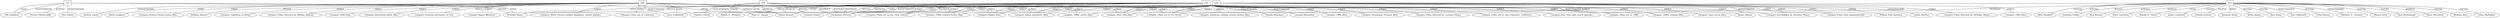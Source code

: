 graph dbpedia {
"227" [shape=box];
"450" [shape=box];
"222" [shape=box];
"229" [shape=box];
"228" [shape=box];
"230" [shape=box];
"230" -- "Harve_Bennett" [label="writer"];
"230" -- "Category_American_comedy_science_fiction_films" [label="subject"];
"228" -- "Paramount_Pictures" [label="studio"];
"450" -- "Category_Worst_Picture_Golden_Raspberry_Award_winners" [label="subject"];
"229" -- "Leonard_Nimoy" [label="director"];
"227" -- "Hiro_Narita" [label="cinematography"];
"450" -- "Category_Films_set_in_California" [label="subject"];
"227" -- "Paramount_Pictures" [label="distributor"];
"222" -- "Jerry_Goldsmith" [label="musicComposer"];
"450" -- "Harve_Bennett" [label="producer"];
"228" -- "Category_Films_set_in_the_23rd_century" [label="subject"];
"230" -- "Donald_Peterman" [label="cinematography"];
"450" -- "Category_1980s_science_fiction_films" [label="subject"];
"230" -- "Nicholas_Meyer" [label="writer"];
"222" -- "Peter_Lauritson" [label="producer"];
"228" -- "Category_Sequel_films" [label="subject"];
"228" -- "Paramount_Pictures" [label="distributor"];
"230" -- "Leonard_Rosenman" [label="musicComposer"];
"229" -- "Paramount_Pictures" [label="distributor"];
"230" -- "Category_Films_set_in_the_23rd_century" [label="subject"];
"230" -- "Category_1986_films" [label="subject"];
"222" -- "Ronald_D__Moore" [label="writer"];
"230" -- "Category_Screenplays_by_Nicholas_Meyer" [label="subject"];
"229" -- "James_Horner" [label="musicComposer"];
"230" -- "Category_Paramount_Pictures_films" [label="subject"];
"222" -- "James_Cromwell" [label="starring"];
"228" -- "Category_Space_adventure_films" [label="subject"];
"227" -- "Nicholas_Meyer" [label="director"];
"228" -- "Category_Star_Trek_films" [label="subject"];
"450" -- "Category_1980s_action_films" [label="subject"];
"450" -- "Category_Films_set_in_the_23rd_century" [label="subject"];
"450" -- "Peter_E__Berger" [label="editing"];
"450" -- "Andrew_Laszlo" [label="cinematography"];
"228" -- "Nicholas_Meyer" [label="director"];
"227" -- "Cliff_Eidelman" [label="musicComposer"];
"222" -- "Patrick_Stewart" [label="starring"];
"450" -- "Jerry_Goldsmith" [label="music"];
"230" -- "Category_Films_directed_by_Leonard_Nimoy" [label="subject"];
"222" -- "Brannon_Braga" [label="writer"];
"228" -- "Gayne_Rescher" [label="cinematography"];
"222" -- "Brent_Spiner" [label="starring"];
"222" -- "Alice_Krige" [label="starring"];
"222" -- "Joel_Goldsmith" [label="musicComposer"];
"230" -- "Category_Sequel_films" [label="subject"];
"222" -- "Paramount_Pictures" [label="distributor"];
"228" -- "Category_Screenplays_by_Nicholas_Meyer" [label="subject"];
"450" -- "Category_Sequel_films" [label="subject"];
"228" -- "Category_Films_directed_by_Nicholas_Meyer" [label="subject"];
"222" -- "LeVar_Burton" [label="starring"];
"228" -- "Category_Films_set_in_the_future" [label="subject"];
"230" -- "Category_Star_Trek_films" [label="subject"];
"222" -- "Matthew_F__Leonetti" [label="cinematography"];
"450" -- "Category_Space_adventure_films" [label="subject"];
"450" -- "David_Loughery" [label="writer"];
"229" -- "Charles_Correll" [label="cinematography"];
"230" -- "Category_Films_shot_anamorphically" [label="subject"];
"229" -- "Robert_F__Shugrue" [label="editing"];
"227" -- "Nicholas_Meyer" [label="writer"];
"450" -- "Paramount_Pictures" [label="distributor"];
"230" -- "Category_Films_set_in_San_Francisco__California" [label="subject"];
"222" -- "Marina_Sirtis" [label="starring"];
"230" -- "Peter_E__Berger" [label="editing"];
"222" -- "Neal_McDonough" [label="starring"];
"450" -- "Category_Science_fiction_action_films" [label="subject"];
"222" -- "Marty_Hornstein" [label="producer"];
"229" -- "Harve_Bennett" [label="writer"];
"227" -- "Cliff_Eidelman" [label="music"];
"450" -- "William_Shatner" [label="director"];
"228" -- "Category_Films_shot_anamorphically" [label="subject"];
"230" -- "Category_Star_Trek_time_travel_episodes" [label="subject"];
"450" -- "Category_California_in_fiction" [label="subject"];
"228" -- "Category_1980s_science_fiction_films" [label="subject"];
"450" -- "Category_Films_directed_by_William_Shatner" [label="subject"];
"222" -- "Michael_Dorn" [label="starring"];
"222" -- "Gates_McFadden" [label="starring"];
"230" -- "Leonard_Nimoy" [label="director"];
"228" -- "Category_1980s_action_films" [label="subject"];
"228" -- "Category_1982_films" [label="subject"];
"222" -- "Alfre_Woodard" [label="starring"];
"450" -- "Category_1989_films" [label="subject"];
"450" -- "Category_Films_set_in_the_future" [label="subject"];
"230" -- "Category_Films_set_in_1986" [label="subject"];
"450" -- "Category_Directorial_debut_films" [label="subject"];
"222" -- "Jonathan_Frakes" [label="director"];
"230" -- "Category_Space_adventure_films" [label="subject"];
"228" -- "James_Horner" [label="musicComposer"];
"222" -- "Rick_Berman" [label="producer"];
"227" -- "Steven_Charles_Jaffe" [label="producer"];
"450" -- "Category_Fictional_portrayals_of_God" [label="subject"];
"230" -- "Category_1980s_comedy_films" [label="subject"];
"222" -- "Jonathan_Frakes" [label="starring"];
"230" -- "Category_1980s_science_fiction_films" [label="subject"];
"229" -- "Harve_Bennett" [label="producer"];
"450" -- "Category_Space_Westerns" [label="subject"];
"230" -- "Category_Time_travel_films" [label="subject"];
"230" -- "Harve_Bennett" [label="producer"];
"450" -- "Jerry_Goldsmith" [label="musicComposer"];
"230" -- "Paramount_Pictures" [label="distributor"];
"450" -- "Category_Star_Trek_films" [label="subject"];
"230" -- "Category_Films_set_in_the_future" [label="subject"];
"228" -- "William_Paul_Dornisch" [label="editing"];
}
